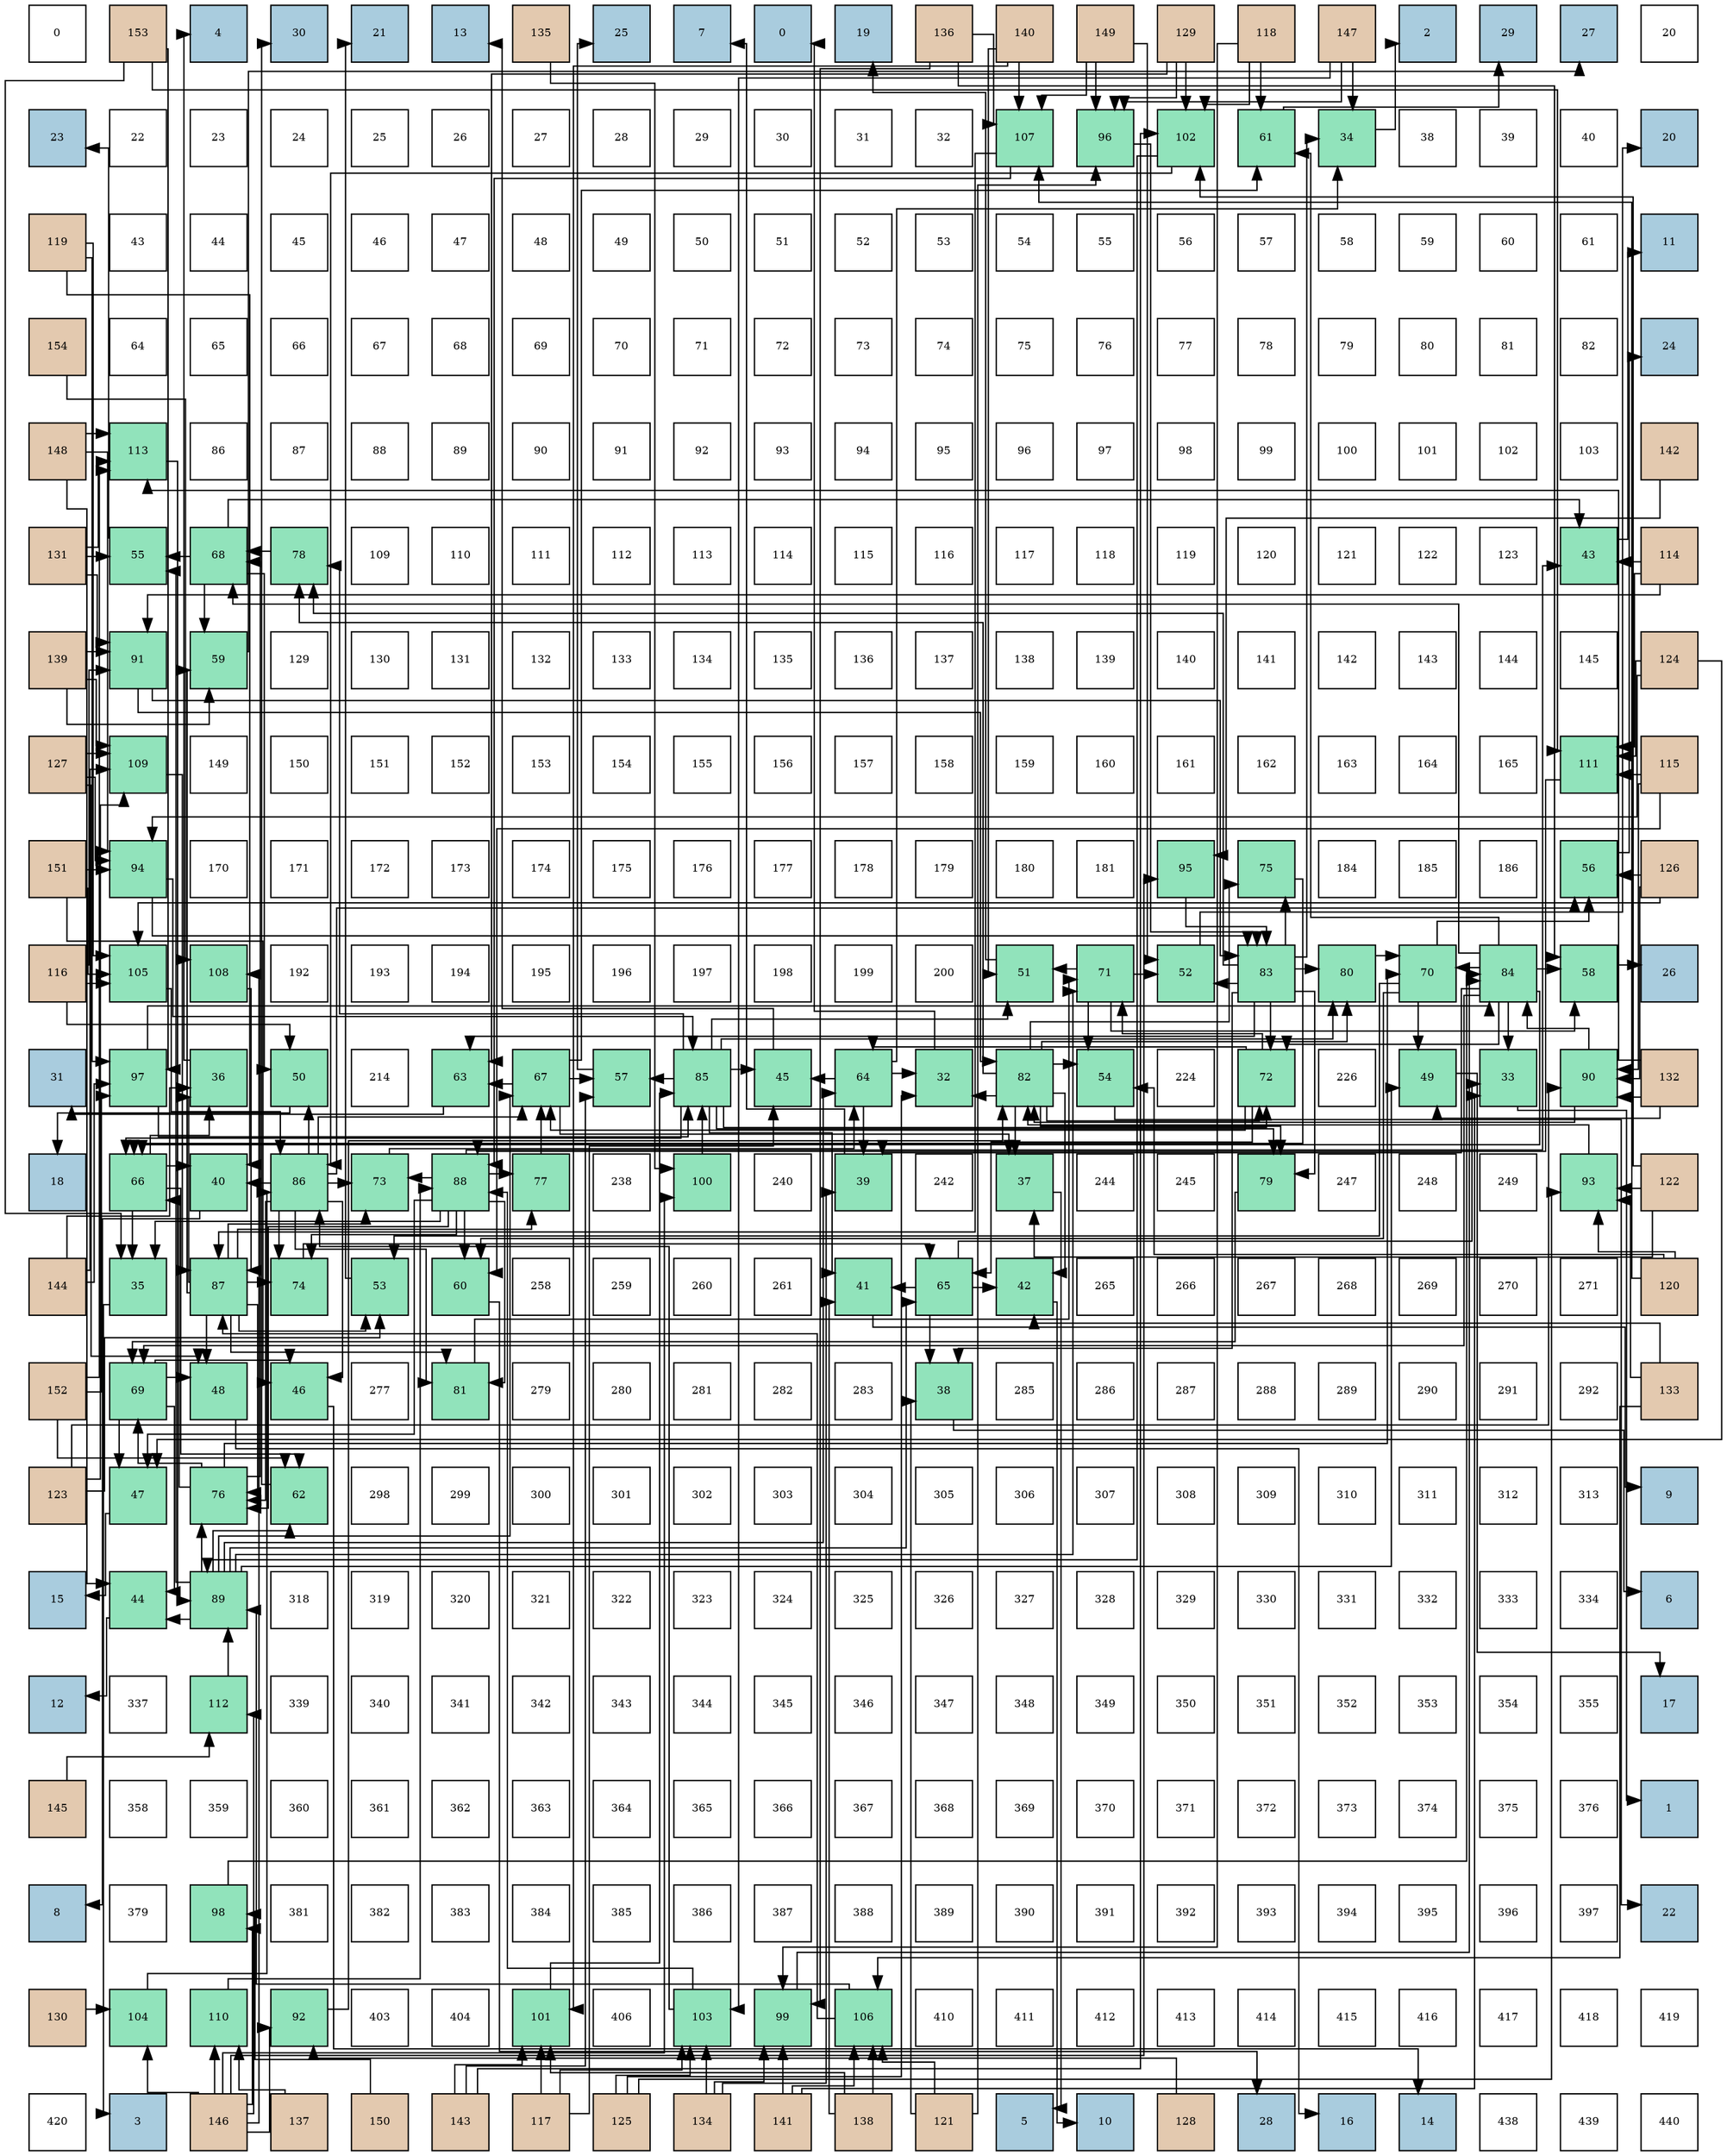 digraph layout{
 rankdir=TB;
 splines=ortho;
 node [style=filled shape=square fixedsize=true width=0.6];
0[label="0", fontsize=8, fillcolor="#ffffff"];
1[label="153", fontsize=8, fillcolor="#e3c9af"];
2[label="4", fontsize=8, fillcolor="#a9ccde"];
3[label="30", fontsize=8, fillcolor="#a9ccde"];
4[label="21", fontsize=8, fillcolor="#a9ccde"];
5[label="13", fontsize=8, fillcolor="#a9ccde"];
6[label="135", fontsize=8, fillcolor="#e3c9af"];
7[label="25", fontsize=8, fillcolor="#a9ccde"];
8[label="7", fontsize=8, fillcolor="#a9ccde"];
9[label="0", fontsize=8, fillcolor="#a9ccde"];
10[label="19", fontsize=8, fillcolor="#a9ccde"];
11[label="136", fontsize=8, fillcolor="#e3c9af"];
12[label="140", fontsize=8, fillcolor="#e3c9af"];
13[label="149", fontsize=8, fillcolor="#e3c9af"];
14[label="129", fontsize=8, fillcolor="#e3c9af"];
15[label="118", fontsize=8, fillcolor="#e3c9af"];
16[label="147", fontsize=8, fillcolor="#e3c9af"];
17[label="2", fontsize=8, fillcolor="#a9ccde"];
18[label="29", fontsize=8, fillcolor="#a9ccde"];
19[label="27", fontsize=8, fillcolor="#a9ccde"];
20[label="20", fontsize=8, fillcolor="#ffffff"];
21[label="23", fontsize=8, fillcolor="#a9ccde"];
22[label="22", fontsize=8, fillcolor="#ffffff"];
23[label="23", fontsize=8, fillcolor="#ffffff"];
24[label="24", fontsize=8, fillcolor="#ffffff"];
25[label="25", fontsize=8, fillcolor="#ffffff"];
26[label="26", fontsize=8, fillcolor="#ffffff"];
27[label="27", fontsize=8, fillcolor="#ffffff"];
28[label="28", fontsize=8, fillcolor="#ffffff"];
29[label="29", fontsize=8, fillcolor="#ffffff"];
30[label="30", fontsize=8, fillcolor="#ffffff"];
31[label="31", fontsize=8, fillcolor="#ffffff"];
32[label="32", fontsize=8, fillcolor="#ffffff"];
33[label="107", fontsize=8, fillcolor="#91e3bb"];
34[label="96", fontsize=8, fillcolor="#91e3bb"];
35[label="102", fontsize=8, fillcolor="#91e3bb"];
36[label="61", fontsize=8, fillcolor="#91e3bb"];
37[label="34", fontsize=8, fillcolor="#91e3bb"];
38[label="38", fontsize=8, fillcolor="#ffffff"];
39[label="39", fontsize=8, fillcolor="#ffffff"];
40[label="40", fontsize=8, fillcolor="#ffffff"];
41[label="20", fontsize=8, fillcolor="#a9ccde"];
42[label="119", fontsize=8, fillcolor="#e3c9af"];
43[label="43", fontsize=8, fillcolor="#ffffff"];
44[label="44", fontsize=8, fillcolor="#ffffff"];
45[label="45", fontsize=8, fillcolor="#ffffff"];
46[label="46", fontsize=8, fillcolor="#ffffff"];
47[label="47", fontsize=8, fillcolor="#ffffff"];
48[label="48", fontsize=8, fillcolor="#ffffff"];
49[label="49", fontsize=8, fillcolor="#ffffff"];
50[label="50", fontsize=8, fillcolor="#ffffff"];
51[label="51", fontsize=8, fillcolor="#ffffff"];
52[label="52", fontsize=8, fillcolor="#ffffff"];
53[label="53", fontsize=8, fillcolor="#ffffff"];
54[label="54", fontsize=8, fillcolor="#ffffff"];
55[label="55", fontsize=8, fillcolor="#ffffff"];
56[label="56", fontsize=8, fillcolor="#ffffff"];
57[label="57", fontsize=8, fillcolor="#ffffff"];
58[label="58", fontsize=8, fillcolor="#ffffff"];
59[label="59", fontsize=8, fillcolor="#ffffff"];
60[label="60", fontsize=8, fillcolor="#ffffff"];
61[label="61", fontsize=8, fillcolor="#ffffff"];
62[label="11", fontsize=8, fillcolor="#a9ccde"];
63[label="154", fontsize=8, fillcolor="#e3c9af"];
64[label="64", fontsize=8, fillcolor="#ffffff"];
65[label="65", fontsize=8, fillcolor="#ffffff"];
66[label="66", fontsize=8, fillcolor="#ffffff"];
67[label="67", fontsize=8, fillcolor="#ffffff"];
68[label="68", fontsize=8, fillcolor="#ffffff"];
69[label="69", fontsize=8, fillcolor="#ffffff"];
70[label="70", fontsize=8, fillcolor="#ffffff"];
71[label="71", fontsize=8, fillcolor="#ffffff"];
72[label="72", fontsize=8, fillcolor="#ffffff"];
73[label="73", fontsize=8, fillcolor="#ffffff"];
74[label="74", fontsize=8, fillcolor="#ffffff"];
75[label="75", fontsize=8, fillcolor="#ffffff"];
76[label="76", fontsize=8, fillcolor="#ffffff"];
77[label="77", fontsize=8, fillcolor="#ffffff"];
78[label="78", fontsize=8, fillcolor="#ffffff"];
79[label="79", fontsize=8, fillcolor="#ffffff"];
80[label="80", fontsize=8, fillcolor="#ffffff"];
81[label="81", fontsize=8, fillcolor="#ffffff"];
82[label="82", fontsize=8, fillcolor="#ffffff"];
83[label="24", fontsize=8, fillcolor="#a9ccde"];
84[label="148", fontsize=8, fillcolor="#e3c9af"];
85[label="113", fontsize=8, fillcolor="#91e3bb"];
86[label="86", fontsize=8, fillcolor="#ffffff"];
87[label="87", fontsize=8, fillcolor="#ffffff"];
88[label="88", fontsize=8, fillcolor="#ffffff"];
89[label="89", fontsize=8, fillcolor="#ffffff"];
90[label="90", fontsize=8, fillcolor="#ffffff"];
91[label="91", fontsize=8, fillcolor="#ffffff"];
92[label="92", fontsize=8, fillcolor="#ffffff"];
93[label="93", fontsize=8, fillcolor="#ffffff"];
94[label="94", fontsize=8, fillcolor="#ffffff"];
95[label="95", fontsize=8, fillcolor="#ffffff"];
96[label="96", fontsize=8, fillcolor="#ffffff"];
97[label="97", fontsize=8, fillcolor="#ffffff"];
98[label="98", fontsize=8, fillcolor="#ffffff"];
99[label="99", fontsize=8, fillcolor="#ffffff"];
100[label="100", fontsize=8, fillcolor="#ffffff"];
101[label="101", fontsize=8, fillcolor="#ffffff"];
102[label="102", fontsize=8, fillcolor="#ffffff"];
103[label="103", fontsize=8, fillcolor="#ffffff"];
104[label="142", fontsize=8, fillcolor="#e3c9af"];
105[label="131", fontsize=8, fillcolor="#e3c9af"];
106[label="55", fontsize=8, fillcolor="#91e3bb"];
107[label="68", fontsize=8, fillcolor="#91e3bb"];
108[label="78", fontsize=8, fillcolor="#91e3bb"];
109[label="109", fontsize=8, fillcolor="#ffffff"];
110[label="110", fontsize=8, fillcolor="#ffffff"];
111[label="111", fontsize=8, fillcolor="#ffffff"];
112[label="112", fontsize=8, fillcolor="#ffffff"];
113[label="113", fontsize=8, fillcolor="#ffffff"];
114[label="114", fontsize=8, fillcolor="#ffffff"];
115[label="115", fontsize=8, fillcolor="#ffffff"];
116[label="116", fontsize=8, fillcolor="#ffffff"];
117[label="117", fontsize=8, fillcolor="#ffffff"];
118[label="118", fontsize=8, fillcolor="#ffffff"];
119[label="119", fontsize=8, fillcolor="#ffffff"];
120[label="120", fontsize=8, fillcolor="#ffffff"];
121[label="121", fontsize=8, fillcolor="#ffffff"];
122[label="122", fontsize=8, fillcolor="#ffffff"];
123[label="123", fontsize=8, fillcolor="#ffffff"];
124[label="43", fontsize=8, fillcolor="#91e3bb"];
125[label="114", fontsize=8, fillcolor="#e3c9af"];
126[label="139", fontsize=8, fillcolor="#e3c9af"];
127[label="91", fontsize=8, fillcolor="#91e3bb"];
128[label="59", fontsize=8, fillcolor="#91e3bb"];
129[label="129", fontsize=8, fillcolor="#ffffff"];
130[label="130", fontsize=8, fillcolor="#ffffff"];
131[label="131", fontsize=8, fillcolor="#ffffff"];
132[label="132", fontsize=8, fillcolor="#ffffff"];
133[label="133", fontsize=8, fillcolor="#ffffff"];
134[label="134", fontsize=8, fillcolor="#ffffff"];
135[label="135", fontsize=8, fillcolor="#ffffff"];
136[label="136", fontsize=8, fillcolor="#ffffff"];
137[label="137", fontsize=8, fillcolor="#ffffff"];
138[label="138", fontsize=8, fillcolor="#ffffff"];
139[label="139", fontsize=8, fillcolor="#ffffff"];
140[label="140", fontsize=8, fillcolor="#ffffff"];
141[label="141", fontsize=8, fillcolor="#ffffff"];
142[label="142", fontsize=8, fillcolor="#ffffff"];
143[label="143", fontsize=8, fillcolor="#ffffff"];
144[label="144", fontsize=8, fillcolor="#ffffff"];
145[label="145", fontsize=8, fillcolor="#ffffff"];
146[label="124", fontsize=8, fillcolor="#e3c9af"];
147[label="127", fontsize=8, fillcolor="#e3c9af"];
148[label="109", fontsize=8, fillcolor="#91e3bb"];
149[label="149", fontsize=8, fillcolor="#ffffff"];
150[label="150", fontsize=8, fillcolor="#ffffff"];
151[label="151", fontsize=8, fillcolor="#ffffff"];
152[label="152", fontsize=8, fillcolor="#ffffff"];
153[label="153", fontsize=8, fillcolor="#ffffff"];
154[label="154", fontsize=8, fillcolor="#ffffff"];
155[label="155", fontsize=8, fillcolor="#ffffff"];
156[label="156", fontsize=8, fillcolor="#ffffff"];
157[label="157", fontsize=8, fillcolor="#ffffff"];
158[label="158", fontsize=8, fillcolor="#ffffff"];
159[label="159", fontsize=8, fillcolor="#ffffff"];
160[label="160", fontsize=8, fillcolor="#ffffff"];
161[label="161", fontsize=8, fillcolor="#ffffff"];
162[label="162", fontsize=8, fillcolor="#ffffff"];
163[label="163", fontsize=8, fillcolor="#ffffff"];
164[label="164", fontsize=8, fillcolor="#ffffff"];
165[label="165", fontsize=8, fillcolor="#ffffff"];
166[label="111", fontsize=8, fillcolor="#91e3bb"];
167[label="115", fontsize=8, fillcolor="#e3c9af"];
168[label="151", fontsize=8, fillcolor="#e3c9af"];
169[label="94", fontsize=8, fillcolor="#91e3bb"];
170[label="170", fontsize=8, fillcolor="#ffffff"];
171[label="171", fontsize=8, fillcolor="#ffffff"];
172[label="172", fontsize=8, fillcolor="#ffffff"];
173[label="173", fontsize=8, fillcolor="#ffffff"];
174[label="174", fontsize=8, fillcolor="#ffffff"];
175[label="175", fontsize=8, fillcolor="#ffffff"];
176[label="176", fontsize=8, fillcolor="#ffffff"];
177[label="177", fontsize=8, fillcolor="#ffffff"];
178[label="178", fontsize=8, fillcolor="#ffffff"];
179[label="179", fontsize=8, fillcolor="#ffffff"];
180[label="180", fontsize=8, fillcolor="#ffffff"];
181[label="181", fontsize=8, fillcolor="#ffffff"];
182[label="95", fontsize=8, fillcolor="#91e3bb"];
183[label="75", fontsize=8, fillcolor="#91e3bb"];
184[label="184", fontsize=8, fillcolor="#ffffff"];
185[label="185", fontsize=8, fillcolor="#ffffff"];
186[label="186", fontsize=8, fillcolor="#ffffff"];
187[label="56", fontsize=8, fillcolor="#91e3bb"];
188[label="126", fontsize=8, fillcolor="#e3c9af"];
189[label="116", fontsize=8, fillcolor="#e3c9af"];
190[label="105", fontsize=8, fillcolor="#91e3bb"];
191[label="108", fontsize=8, fillcolor="#91e3bb"];
192[label="192", fontsize=8, fillcolor="#ffffff"];
193[label="193", fontsize=8, fillcolor="#ffffff"];
194[label="194", fontsize=8, fillcolor="#ffffff"];
195[label="195", fontsize=8, fillcolor="#ffffff"];
196[label="196", fontsize=8, fillcolor="#ffffff"];
197[label="197", fontsize=8, fillcolor="#ffffff"];
198[label="198", fontsize=8, fillcolor="#ffffff"];
199[label="199", fontsize=8, fillcolor="#ffffff"];
200[label="200", fontsize=8, fillcolor="#ffffff"];
201[label="51", fontsize=8, fillcolor="#91e3bb"];
202[label="71", fontsize=8, fillcolor="#91e3bb"];
203[label="52", fontsize=8, fillcolor="#91e3bb"];
204[label="83", fontsize=8, fillcolor="#91e3bb"];
205[label="80", fontsize=8, fillcolor="#91e3bb"];
206[label="70", fontsize=8, fillcolor="#91e3bb"];
207[label="84", fontsize=8, fillcolor="#91e3bb"];
208[label="58", fontsize=8, fillcolor="#91e3bb"];
209[label="26", fontsize=8, fillcolor="#a9ccde"];
210[label="31", fontsize=8, fillcolor="#a9ccde"];
211[label="97", fontsize=8, fillcolor="#91e3bb"];
212[label="36", fontsize=8, fillcolor="#91e3bb"];
213[label="50", fontsize=8, fillcolor="#91e3bb"];
214[label="214", fontsize=8, fillcolor="#ffffff"];
215[label="63", fontsize=8, fillcolor="#91e3bb"];
216[label="67", fontsize=8, fillcolor="#91e3bb"];
217[label="57", fontsize=8, fillcolor="#91e3bb"];
218[label="85", fontsize=8, fillcolor="#91e3bb"];
219[label="45", fontsize=8, fillcolor="#91e3bb"];
220[label="64", fontsize=8, fillcolor="#91e3bb"];
221[label="32", fontsize=8, fillcolor="#91e3bb"];
222[label="82", fontsize=8, fillcolor="#91e3bb"];
223[label="54", fontsize=8, fillcolor="#91e3bb"];
224[label="224", fontsize=8, fillcolor="#ffffff"];
225[label="72", fontsize=8, fillcolor="#91e3bb"];
226[label="226", fontsize=8, fillcolor="#ffffff"];
227[label="49", fontsize=8, fillcolor="#91e3bb"];
228[label="33", fontsize=8, fillcolor="#91e3bb"];
229[label="90", fontsize=8, fillcolor="#91e3bb"];
230[label="132", fontsize=8, fillcolor="#e3c9af"];
231[label="18", fontsize=8, fillcolor="#a9ccde"];
232[label="66", fontsize=8, fillcolor="#91e3bb"];
233[label="40", fontsize=8, fillcolor="#91e3bb"];
234[label="86", fontsize=8, fillcolor="#91e3bb"];
235[label="73", fontsize=8, fillcolor="#91e3bb"];
236[label="88", fontsize=8, fillcolor="#91e3bb"];
237[label="77", fontsize=8, fillcolor="#91e3bb"];
238[label="238", fontsize=8, fillcolor="#ffffff"];
239[label="100", fontsize=8, fillcolor="#91e3bb"];
240[label="240", fontsize=8, fillcolor="#ffffff"];
241[label="39", fontsize=8, fillcolor="#91e3bb"];
242[label="242", fontsize=8, fillcolor="#ffffff"];
243[label="37", fontsize=8, fillcolor="#91e3bb"];
244[label="244", fontsize=8, fillcolor="#ffffff"];
245[label="245", fontsize=8, fillcolor="#ffffff"];
246[label="79", fontsize=8, fillcolor="#91e3bb"];
247[label="247", fontsize=8, fillcolor="#ffffff"];
248[label="248", fontsize=8, fillcolor="#ffffff"];
249[label="249", fontsize=8, fillcolor="#ffffff"];
250[label="93", fontsize=8, fillcolor="#91e3bb"];
251[label="122", fontsize=8, fillcolor="#e3c9af"];
252[label="144", fontsize=8, fillcolor="#e3c9af"];
253[label="35", fontsize=8, fillcolor="#91e3bb"];
254[label="87", fontsize=8, fillcolor="#91e3bb"];
255[label="74", fontsize=8, fillcolor="#91e3bb"];
256[label="53", fontsize=8, fillcolor="#91e3bb"];
257[label="60", fontsize=8, fillcolor="#91e3bb"];
258[label="258", fontsize=8, fillcolor="#ffffff"];
259[label="259", fontsize=8, fillcolor="#ffffff"];
260[label="260", fontsize=8, fillcolor="#ffffff"];
261[label="261", fontsize=8, fillcolor="#ffffff"];
262[label="41", fontsize=8, fillcolor="#91e3bb"];
263[label="65", fontsize=8, fillcolor="#91e3bb"];
264[label="42", fontsize=8, fillcolor="#91e3bb"];
265[label="265", fontsize=8, fillcolor="#ffffff"];
266[label="266", fontsize=8, fillcolor="#ffffff"];
267[label="267", fontsize=8, fillcolor="#ffffff"];
268[label="268", fontsize=8, fillcolor="#ffffff"];
269[label="269", fontsize=8, fillcolor="#ffffff"];
270[label="270", fontsize=8, fillcolor="#ffffff"];
271[label="271", fontsize=8, fillcolor="#ffffff"];
272[label="120", fontsize=8, fillcolor="#e3c9af"];
273[label="152", fontsize=8, fillcolor="#e3c9af"];
274[label="69", fontsize=8, fillcolor="#91e3bb"];
275[label="48", fontsize=8, fillcolor="#91e3bb"];
276[label="46", fontsize=8, fillcolor="#91e3bb"];
277[label="277", fontsize=8, fillcolor="#ffffff"];
278[label="81", fontsize=8, fillcolor="#91e3bb"];
279[label="279", fontsize=8, fillcolor="#ffffff"];
280[label="280", fontsize=8, fillcolor="#ffffff"];
281[label="281", fontsize=8, fillcolor="#ffffff"];
282[label="282", fontsize=8, fillcolor="#ffffff"];
283[label="283", fontsize=8, fillcolor="#ffffff"];
284[label="38", fontsize=8, fillcolor="#91e3bb"];
285[label="285", fontsize=8, fillcolor="#ffffff"];
286[label="286", fontsize=8, fillcolor="#ffffff"];
287[label="287", fontsize=8, fillcolor="#ffffff"];
288[label="288", fontsize=8, fillcolor="#ffffff"];
289[label="289", fontsize=8, fillcolor="#ffffff"];
290[label="290", fontsize=8, fillcolor="#ffffff"];
291[label="291", fontsize=8, fillcolor="#ffffff"];
292[label="292", fontsize=8, fillcolor="#ffffff"];
293[label="133", fontsize=8, fillcolor="#e3c9af"];
294[label="123", fontsize=8, fillcolor="#e3c9af"];
295[label="47", fontsize=8, fillcolor="#91e3bb"];
296[label="76", fontsize=8, fillcolor="#91e3bb"];
297[label="62", fontsize=8, fillcolor="#91e3bb"];
298[label="298", fontsize=8, fillcolor="#ffffff"];
299[label="299", fontsize=8, fillcolor="#ffffff"];
300[label="300", fontsize=8, fillcolor="#ffffff"];
301[label="301", fontsize=8, fillcolor="#ffffff"];
302[label="302", fontsize=8, fillcolor="#ffffff"];
303[label="303", fontsize=8, fillcolor="#ffffff"];
304[label="304", fontsize=8, fillcolor="#ffffff"];
305[label="305", fontsize=8, fillcolor="#ffffff"];
306[label="306", fontsize=8, fillcolor="#ffffff"];
307[label="307", fontsize=8, fillcolor="#ffffff"];
308[label="308", fontsize=8, fillcolor="#ffffff"];
309[label="309", fontsize=8, fillcolor="#ffffff"];
310[label="310", fontsize=8, fillcolor="#ffffff"];
311[label="311", fontsize=8, fillcolor="#ffffff"];
312[label="312", fontsize=8, fillcolor="#ffffff"];
313[label="313", fontsize=8, fillcolor="#ffffff"];
314[label="9", fontsize=8, fillcolor="#a9ccde"];
315[label="15", fontsize=8, fillcolor="#a9ccde"];
316[label="44", fontsize=8, fillcolor="#91e3bb"];
317[label="89", fontsize=8, fillcolor="#91e3bb"];
318[label="318", fontsize=8, fillcolor="#ffffff"];
319[label="319", fontsize=8, fillcolor="#ffffff"];
320[label="320", fontsize=8, fillcolor="#ffffff"];
321[label="321", fontsize=8, fillcolor="#ffffff"];
322[label="322", fontsize=8, fillcolor="#ffffff"];
323[label="323", fontsize=8, fillcolor="#ffffff"];
324[label="324", fontsize=8, fillcolor="#ffffff"];
325[label="325", fontsize=8, fillcolor="#ffffff"];
326[label="326", fontsize=8, fillcolor="#ffffff"];
327[label="327", fontsize=8, fillcolor="#ffffff"];
328[label="328", fontsize=8, fillcolor="#ffffff"];
329[label="329", fontsize=8, fillcolor="#ffffff"];
330[label="330", fontsize=8, fillcolor="#ffffff"];
331[label="331", fontsize=8, fillcolor="#ffffff"];
332[label="332", fontsize=8, fillcolor="#ffffff"];
333[label="333", fontsize=8, fillcolor="#ffffff"];
334[label="334", fontsize=8, fillcolor="#ffffff"];
335[label="6", fontsize=8, fillcolor="#a9ccde"];
336[label="12", fontsize=8, fillcolor="#a9ccde"];
337[label="337", fontsize=8, fillcolor="#ffffff"];
338[label="112", fontsize=8, fillcolor="#91e3bb"];
339[label="339", fontsize=8, fillcolor="#ffffff"];
340[label="340", fontsize=8, fillcolor="#ffffff"];
341[label="341", fontsize=8, fillcolor="#ffffff"];
342[label="342", fontsize=8, fillcolor="#ffffff"];
343[label="343", fontsize=8, fillcolor="#ffffff"];
344[label="344", fontsize=8, fillcolor="#ffffff"];
345[label="345", fontsize=8, fillcolor="#ffffff"];
346[label="346", fontsize=8, fillcolor="#ffffff"];
347[label="347", fontsize=8, fillcolor="#ffffff"];
348[label="348", fontsize=8, fillcolor="#ffffff"];
349[label="349", fontsize=8, fillcolor="#ffffff"];
350[label="350", fontsize=8, fillcolor="#ffffff"];
351[label="351", fontsize=8, fillcolor="#ffffff"];
352[label="352", fontsize=8, fillcolor="#ffffff"];
353[label="353", fontsize=8, fillcolor="#ffffff"];
354[label="354", fontsize=8, fillcolor="#ffffff"];
355[label="355", fontsize=8, fillcolor="#ffffff"];
356[label="17", fontsize=8, fillcolor="#a9ccde"];
357[label="145", fontsize=8, fillcolor="#e3c9af"];
358[label="358", fontsize=8, fillcolor="#ffffff"];
359[label="359", fontsize=8, fillcolor="#ffffff"];
360[label="360", fontsize=8, fillcolor="#ffffff"];
361[label="361", fontsize=8, fillcolor="#ffffff"];
362[label="362", fontsize=8, fillcolor="#ffffff"];
363[label="363", fontsize=8, fillcolor="#ffffff"];
364[label="364", fontsize=8, fillcolor="#ffffff"];
365[label="365", fontsize=8, fillcolor="#ffffff"];
366[label="366", fontsize=8, fillcolor="#ffffff"];
367[label="367", fontsize=8, fillcolor="#ffffff"];
368[label="368", fontsize=8, fillcolor="#ffffff"];
369[label="369", fontsize=8, fillcolor="#ffffff"];
370[label="370", fontsize=8, fillcolor="#ffffff"];
371[label="371", fontsize=8, fillcolor="#ffffff"];
372[label="372", fontsize=8, fillcolor="#ffffff"];
373[label="373", fontsize=8, fillcolor="#ffffff"];
374[label="374", fontsize=8, fillcolor="#ffffff"];
375[label="375", fontsize=8, fillcolor="#ffffff"];
376[label="376", fontsize=8, fillcolor="#ffffff"];
377[label="1", fontsize=8, fillcolor="#a9ccde"];
378[label="8", fontsize=8, fillcolor="#a9ccde"];
379[label="379", fontsize=8, fillcolor="#ffffff"];
380[label="98", fontsize=8, fillcolor="#91e3bb"];
381[label="381", fontsize=8, fillcolor="#ffffff"];
382[label="382", fontsize=8, fillcolor="#ffffff"];
383[label="383", fontsize=8, fillcolor="#ffffff"];
384[label="384", fontsize=8, fillcolor="#ffffff"];
385[label="385", fontsize=8, fillcolor="#ffffff"];
386[label="386", fontsize=8, fillcolor="#ffffff"];
387[label="387", fontsize=8, fillcolor="#ffffff"];
388[label="388", fontsize=8, fillcolor="#ffffff"];
389[label="389", fontsize=8, fillcolor="#ffffff"];
390[label="390", fontsize=8, fillcolor="#ffffff"];
391[label="391", fontsize=8, fillcolor="#ffffff"];
392[label="392", fontsize=8, fillcolor="#ffffff"];
393[label="393", fontsize=8, fillcolor="#ffffff"];
394[label="394", fontsize=8, fillcolor="#ffffff"];
395[label="395", fontsize=8, fillcolor="#ffffff"];
396[label="396", fontsize=8, fillcolor="#ffffff"];
397[label="397", fontsize=8, fillcolor="#ffffff"];
398[label="22", fontsize=8, fillcolor="#a9ccde"];
399[label="130", fontsize=8, fillcolor="#e3c9af"];
400[label="104", fontsize=8, fillcolor="#91e3bb"];
401[label="110", fontsize=8, fillcolor="#91e3bb"];
402[label="92", fontsize=8, fillcolor="#91e3bb"];
403[label="403", fontsize=8, fillcolor="#ffffff"];
404[label="404", fontsize=8, fillcolor="#ffffff"];
405[label="101", fontsize=8, fillcolor="#91e3bb"];
406[label="406", fontsize=8, fillcolor="#ffffff"];
407[label="103", fontsize=8, fillcolor="#91e3bb"];
408[label="99", fontsize=8, fillcolor="#91e3bb"];
409[label="106", fontsize=8, fillcolor="#91e3bb"];
410[label="410", fontsize=8, fillcolor="#ffffff"];
411[label="411", fontsize=8, fillcolor="#ffffff"];
412[label="412", fontsize=8, fillcolor="#ffffff"];
413[label="413", fontsize=8, fillcolor="#ffffff"];
414[label="414", fontsize=8, fillcolor="#ffffff"];
415[label="415", fontsize=8, fillcolor="#ffffff"];
416[label="416", fontsize=8, fillcolor="#ffffff"];
417[label="417", fontsize=8, fillcolor="#ffffff"];
418[label="418", fontsize=8, fillcolor="#ffffff"];
419[label="419", fontsize=8, fillcolor="#ffffff"];
420[label="420", fontsize=8, fillcolor="#ffffff"];
421[label="3", fontsize=8, fillcolor="#a9ccde"];
422[label="146", fontsize=8, fillcolor="#e3c9af"];
423[label="137", fontsize=8, fillcolor="#e3c9af"];
424[label="150", fontsize=8, fillcolor="#e3c9af"];
425[label="143", fontsize=8, fillcolor="#e3c9af"];
426[label="117", fontsize=8, fillcolor="#e3c9af"];
427[label="125", fontsize=8, fillcolor="#e3c9af"];
428[label="134", fontsize=8, fillcolor="#e3c9af"];
429[label="141", fontsize=8, fillcolor="#e3c9af"];
430[label="138", fontsize=8, fillcolor="#e3c9af"];
431[label="121", fontsize=8, fillcolor="#e3c9af"];
432[label="5", fontsize=8, fillcolor="#a9ccde"];
433[label="10", fontsize=8, fillcolor="#a9ccde"];
434[label="128", fontsize=8, fillcolor="#e3c9af"];
435[label="28", fontsize=8, fillcolor="#a9ccde"];
436[label="16", fontsize=8, fillcolor="#a9ccde"];
437[label="14", fontsize=8, fillcolor="#a9ccde"];
438[label="438", fontsize=8, fillcolor="#ffffff"];
439[label="439", fontsize=8, fillcolor="#ffffff"];
440[label="440", fontsize=8, fillcolor="#ffffff"];
edge [constraint=false, style=vis];221 -> 9;
228 -> 377;
37 -> 17;
253 -> 421;
212 -> 2;
243 -> 432;
284 -> 335;
241 -> 8;
233 -> 378;
262 -> 314;
264 -> 433;
124 -> 62;
316 -> 336;
219 -> 5;
276 -> 437;
295 -> 315;
275 -> 436;
227 -> 356;
213 -> 231;
201 -> 10;
203 -> 41;
256 -> 4;
223 -> 398;
106 -> 21;
187 -> 83;
217 -> 7;
208 -> 209;
128 -> 19;
257 -> 435;
36 -> 18;
297 -> 3;
215 -> 210;
220 -> 221;
220 -> 37;
220 -> 241;
220 -> 219;
263 -> 228;
263 -> 284;
263 -> 262;
263 -> 264;
232 -> 253;
232 -> 212;
232 -> 233;
232 -> 297;
216 -> 243;
216 -> 217;
216 -> 36;
216 -> 215;
107 -> 124;
107 -> 213;
107 -> 106;
107 -> 128;
274 -> 316;
274 -> 276;
274 -> 295;
274 -> 275;
206 -> 227;
206 -> 256;
206 -> 187;
206 -> 257;
202 -> 201;
202 -> 203;
202 -> 223;
202 -> 208;
225 -> 220;
225 -> 263;
225 -> 216;
225 -> 202;
235 -> 220;
255 -> 263;
183 -> 232;
296 -> 232;
296 -> 107;
296 -> 274;
296 -> 206;
237 -> 216;
108 -> 107;
246 -> 274;
205 -> 206;
278 -> 202;
222 -> 221;
222 -> 243;
222 -> 264;
222 -> 223;
222 -> 225;
222 -> 183;
222 -> 108;
222 -> 246;
222 -> 205;
204 -> 37;
204 -> 284;
204 -> 203;
204 -> 215;
204 -> 225;
204 -> 183;
204 -> 108;
204 -> 246;
204 -> 205;
207 -> 228;
207 -> 241;
207 -> 208;
207 -> 36;
207 -> 232;
207 -> 107;
207 -> 274;
207 -> 206;
207 -> 225;
218 -> 262;
218 -> 219;
218 -> 201;
218 -> 217;
218 -> 232;
218 -> 225;
218 -> 108;
218 -> 246;
218 -> 205;
234 -> 233;
234 -> 276;
234 -> 213;
234 -> 187;
234 -> 216;
234 -> 235;
234 -> 255;
234 -> 296;
234 -> 278;
254 -> 212;
254 -> 275;
254 -> 256;
254 -> 128;
254 -> 235;
254 -> 255;
254 -> 296;
254 -> 237;
254 -> 278;
236 -> 253;
236 -> 124;
236 -> 295;
236 -> 257;
236 -> 235;
236 -> 255;
236 -> 296;
236 -> 237;
236 -> 278;
317 -> 316;
317 -> 227;
317 -> 106;
317 -> 297;
317 -> 220;
317 -> 263;
317 -> 216;
317 -> 202;
317 -> 296;
229 -> 222;
229 -> 207;
127 -> 222;
127 -> 204;
402 -> 222;
250 -> 222;
169 -> 204;
169 -> 218;
182 -> 204;
34 -> 204;
211 -> 207;
211 -> 218;
380 -> 207;
408 -> 207;
239 -> 218;
405 -> 218;
35 -> 234;
35 -> 317;
407 -> 234;
407 -> 236;
400 -> 234;
190 -> 234;
409 -> 254;
409 -> 317;
33 -> 254;
33 -> 236;
191 -> 254;
148 -> 254;
401 -> 236;
166 -> 236;
338 -> 317;
85 -> 317;
125 -> 124;
125 -> 127;
125 -> 166;
167 -> 257;
167 -> 229;
167 -> 166;
189 -> 213;
189 -> 127;
189 -> 190;
426 -> 219;
426 -> 405;
426 -> 407;
15 -> 36;
15 -> 408;
15 -> 35;
42 -> 233;
42 -> 211;
42 -> 190;
272 -> 223;
272 -> 250;
272 -> 33;
431 -> 284;
431 -> 34;
431 -> 409;
251 -> 243;
251 -> 250;
251 -> 35;
294 -> 256;
294 -> 229;
294 -> 148;
146 -> 295;
146 -> 169;
146 -> 166;
427 -> 221;
427 -> 250;
427 -> 407;
188 -> 187;
188 -> 229;
188 -> 190;
147 -> 275;
147 -> 169;
147 -> 148;
434 -> 402;
14 -> 215;
14 -> 34;
14 -> 35;
399 -> 400;
105 -> 106;
105 -> 127;
105 -> 85;
230 -> 227;
230 -> 229;
230 -> 85;
293 -> 264;
293 -> 250;
293 -> 409;
428 -> 241;
428 -> 408;
428 -> 407;
6 -> 239;
11 -> 208;
11 -> 408;
11 -> 33;
423 -> 401;
430 -> 262;
430 -> 405;
430 -> 409;
126 -> 128;
126 -> 127;
126 -> 148;
12 -> 201;
12 -> 405;
12 -> 33;
429 -> 228;
429 -> 408;
429 -> 409;
104 -> 182;
425 -> 217;
425 -> 405;
425 -> 35;
252 -> 212;
252 -> 211;
252 -> 148;
357 -> 338;
422 -> 402;
422 -> 182;
422 -> 380;
422 -> 239;
422 -> 400;
422 -> 191;
422 -> 401;
422 -> 338;
16 -> 37;
16 -> 34;
16 -> 407;
84 -> 316;
84 -> 169;
84 -> 85;
13 -> 203;
13 -> 34;
13 -> 33;
424 -> 380;
168 -> 276;
168 -> 169;
168 -> 190;
273 -> 297;
273 -> 211;
273 -> 85;
1 -> 253;
1 -> 211;
1 -> 166;
63 -> 191;
edge [constraint=true, style=invis];
0 -> 21 -> 42 -> 63 -> 84 -> 105 -> 126 -> 147 -> 168 -> 189 -> 210 -> 231 -> 252 -> 273 -> 294 -> 315 -> 336 -> 357 -> 378 -> 399 -> 420;
1 -> 22 -> 43 -> 64 -> 85 -> 106 -> 127 -> 148 -> 169 -> 190 -> 211 -> 232 -> 253 -> 274 -> 295 -> 316 -> 337 -> 358 -> 379 -> 400 -> 421;
2 -> 23 -> 44 -> 65 -> 86 -> 107 -> 128 -> 149 -> 170 -> 191 -> 212 -> 233 -> 254 -> 275 -> 296 -> 317 -> 338 -> 359 -> 380 -> 401 -> 422;
3 -> 24 -> 45 -> 66 -> 87 -> 108 -> 129 -> 150 -> 171 -> 192 -> 213 -> 234 -> 255 -> 276 -> 297 -> 318 -> 339 -> 360 -> 381 -> 402 -> 423;
4 -> 25 -> 46 -> 67 -> 88 -> 109 -> 130 -> 151 -> 172 -> 193 -> 214 -> 235 -> 256 -> 277 -> 298 -> 319 -> 340 -> 361 -> 382 -> 403 -> 424;
5 -> 26 -> 47 -> 68 -> 89 -> 110 -> 131 -> 152 -> 173 -> 194 -> 215 -> 236 -> 257 -> 278 -> 299 -> 320 -> 341 -> 362 -> 383 -> 404 -> 425;
6 -> 27 -> 48 -> 69 -> 90 -> 111 -> 132 -> 153 -> 174 -> 195 -> 216 -> 237 -> 258 -> 279 -> 300 -> 321 -> 342 -> 363 -> 384 -> 405 -> 426;
7 -> 28 -> 49 -> 70 -> 91 -> 112 -> 133 -> 154 -> 175 -> 196 -> 217 -> 238 -> 259 -> 280 -> 301 -> 322 -> 343 -> 364 -> 385 -> 406 -> 427;
8 -> 29 -> 50 -> 71 -> 92 -> 113 -> 134 -> 155 -> 176 -> 197 -> 218 -> 239 -> 260 -> 281 -> 302 -> 323 -> 344 -> 365 -> 386 -> 407 -> 428;
9 -> 30 -> 51 -> 72 -> 93 -> 114 -> 135 -> 156 -> 177 -> 198 -> 219 -> 240 -> 261 -> 282 -> 303 -> 324 -> 345 -> 366 -> 387 -> 408 -> 429;
10 -> 31 -> 52 -> 73 -> 94 -> 115 -> 136 -> 157 -> 178 -> 199 -> 220 -> 241 -> 262 -> 283 -> 304 -> 325 -> 346 -> 367 -> 388 -> 409 -> 430;
11 -> 32 -> 53 -> 74 -> 95 -> 116 -> 137 -> 158 -> 179 -> 200 -> 221 -> 242 -> 263 -> 284 -> 305 -> 326 -> 347 -> 368 -> 389 -> 410 -> 431;
12 -> 33 -> 54 -> 75 -> 96 -> 117 -> 138 -> 159 -> 180 -> 201 -> 222 -> 243 -> 264 -> 285 -> 306 -> 327 -> 348 -> 369 -> 390 -> 411 -> 432;
13 -> 34 -> 55 -> 76 -> 97 -> 118 -> 139 -> 160 -> 181 -> 202 -> 223 -> 244 -> 265 -> 286 -> 307 -> 328 -> 349 -> 370 -> 391 -> 412 -> 433;
14 -> 35 -> 56 -> 77 -> 98 -> 119 -> 140 -> 161 -> 182 -> 203 -> 224 -> 245 -> 266 -> 287 -> 308 -> 329 -> 350 -> 371 -> 392 -> 413 -> 434;
15 -> 36 -> 57 -> 78 -> 99 -> 120 -> 141 -> 162 -> 183 -> 204 -> 225 -> 246 -> 267 -> 288 -> 309 -> 330 -> 351 -> 372 -> 393 -> 414 -> 435;
16 -> 37 -> 58 -> 79 -> 100 -> 121 -> 142 -> 163 -> 184 -> 205 -> 226 -> 247 -> 268 -> 289 -> 310 -> 331 -> 352 -> 373 -> 394 -> 415 -> 436;
17 -> 38 -> 59 -> 80 -> 101 -> 122 -> 143 -> 164 -> 185 -> 206 -> 227 -> 248 -> 269 -> 290 -> 311 -> 332 -> 353 -> 374 -> 395 -> 416 -> 437;
18 -> 39 -> 60 -> 81 -> 102 -> 123 -> 144 -> 165 -> 186 -> 207 -> 228 -> 249 -> 270 -> 291 -> 312 -> 333 -> 354 -> 375 -> 396 -> 417 -> 438;
19 -> 40 -> 61 -> 82 -> 103 -> 124 -> 145 -> 166 -> 187 -> 208 -> 229 -> 250 -> 271 -> 292 -> 313 -> 334 -> 355 -> 376 -> 397 -> 418 -> 439;
20 -> 41 -> 62 -> 83 -> 104 -> 125 -> 146 -> 167 -> 188 -> 209 -> 230 -> 251 -> 272 -> 293 -> 314 -> 335 -> 356 -> 377 -> 398 -> 419 -> 440;
rank = same {0 -> 1 -> 2 -> 3 -> 4 -> 5 -> 6 -> 7 -> 8 -> 9 -> 10 -> 11 -> 12 -> 13 -> 14 -> 15 -> 16 -> 17 -> 18 -> 19 -> 20};
rank = same {21 -> 22 -> 23 -> 24 -> 25 -> 26 -> 27 -> 28 -> 29 -> 30 -> 31 -> 32 -> 33 -> 34 -> 35 -> 36 -> 37 -> 38 -> 39 -> 40 -> 41};
rank = same {42 -> 43 -> 44 -> 45 -> 46 -> 47 -> 48 -> 49 -> 50 -> 51 -> 52 -> 53 -> 54 -> 55 -> 56 -> 57 -> 58 -> 59 -> 60 -> 61 -> 62};
rank = same {63 -> 64 -> 65 -> 66 -> 67 -> 68 -> 69 -> 70 -> 71 -> 72 -> 73 -> 74 -> 75 -> 76 -> 77 -> 78 -> 79 -> 80 -> 81 -> 82 -> 83};
rank = same {84 -> 85 -> 86 -> 87 -> 88 -> 89 -> 90 -> 91 -> 92 -> 93 -> 94 -> 95 -> 96 -> 97 -> 98 -> 99 -> 100 -> 101 -> 102 -> 103 -> 104};
rank = same {105 -> 106 -> 107 -> 108 -> 109 -> 110 -> 111 -> 112 -> 113 -> 114 -> 115 -> 116 -> 117 -> 118 -> 119 -> 120 -> 121 -> 122 -> 123 -> 124 -> 125};
rank = same {126 -> 127 -> 128 -> 129 -> 130 -> 131 -> 132 -> 133 -> 134 -> 135 -> 136 -> 137 -> 138 -> 139 -> 140 -> 141 -> 142 -> 143 -> 144 -> 145 -> 146};
rank = same {147 -> 148 -> 149 -> 150 -> 151 -> 152 -> 153 -> 154 -> 155 -> 156 -> 157 -> 158 -> 159 -> 160 -> 161 -> 162 -> 163 -> 164 -> 165 -> 166 -> 167};
rank = same {168 -> 169 -> 170 -> 171 -> 172 -> 173 -> 174 -> 175 -> 176 -> 177 -> 178 -> 179 -> 180 -> 181 -> 182 -> 183 -> 184 -> 185 -> 186 -> 187 -> 188};
rank = same {189 -> 190 -> 191 -> 192 -> 193 -> 194 -> 195 -> 196 -> 197 -> 198 -> 199 -> 200 -> 201 -> 202 -> 203 -> 204 -> 205 -> 206 -> 207 -> 208 -> 209};
rank = same {210 -> 211 -> 212 -> 213 -> 214 -> 215 -> 216 -> 217 -> 218 -> 219 -> 220 -> 221 -> 222 -> 223 -> 224 -> 225 -> 226 -> 227 -> 228 -> 229 -> 230};
rank = same {231 -> 232 -> 233 -> 234 -> 235 -> 236 -> 237 -> 238 -> 239 -> 240 -> 241 -> 242 -> 243 -> 244 -> 245 -> 246 -> 247 -> 248 -> 249 -> 250 -> 251};
rank = same {252 -> 253 -> 254 -> 255 -> 256 -> 257 -> 258 -> 259 -> 260 -> 261 -> 262 -> 263 -> 264 -> 265 -> 266 -> 267 -> 268 -> 269 -> 270 -> 271 -> 272};
rank = same {273 -> 274 -> 275 -> 276 -> 277 -> 278 -> 279 -> 280 -> 281 -> 282 -> 283 -> 284 -> 285 -> 286 -> 287 -> 288 -> 289 -> 290 -> 291 -> 292 -> 293};
rank = same {294 -> 295 -> 296 -> 297 -> 298 -> 299 -> 300 -> 301 -> 302 -> 303 -> 304 -> 305 -> 306 -> 307 -> 308 -> 309 -> 310 -> 311 -> 312 -> 313 -> 314};
rank = same {315 -> 316 -> 317 -> 318 -> 319 -> 320 -> 321 -> 322 -> 323 -> 324 -> 325 -> 326 -> 327 -> 328 -> 329 -> 330 -> 331 -> 332 -> 333 -> 334 -> 335};
rank = same {336 -> 337 -> 338 -> 339 -> 340 -> 341 -> 342 -> 343 -> 344 -> 345 -> 346 -> 347 -> 348 -> 349 -> 350 -> 351 -> 352 -> 353 -> 354 -> 355 -> 356};
rank = same {357 -> 358 -> 359 -> 360 -> 361 -> 362 -> 363 -> 364 -> 365 -> 366 -> 367 -> 368 -> 369 -> 370 -> 371 -> 372 -> 373 -> 374 -> 375 -> 376 -> 377};
rank = same {378 -> 379 -> 380 -> 381 -> 382 -> 383 -> 384 -> 385 -> 386 -> 387 -> 388 -> 389 -> 390 -> 391 -> 392 -> 393 -> 394 -> 395 -> 396 -> 397 -> 398};
rank = same {399 -> 400 -> 401 -> 402 -> 403 -> 404 -> 405 -> 406 -> 407 -> 408 -> 409 -> 410 -> 411 -> 412 -> 413 -> 414 -> 415 -> 416 -> 417 -> 418 -> 419};
rank = same {420 -> 421 -> 422 -> 423 -> 424 -> 425 -> 426 -> 427 -> 428 -> 429 -> 430 -> 431 -> 432 -> 433 -> 434 -> 435 -> 436 -> 437 -> 438 -> 439 -> 440};
}